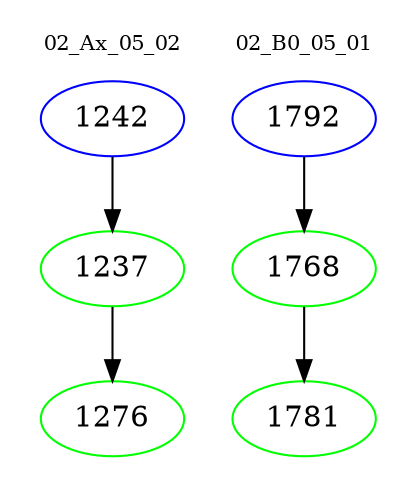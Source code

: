 digraph{
subgraph cluster_0 {
color = white
label = "02_Ax_05_02";
fontsize=10;
T0_1242 [label="1242", color="blue"]
T0_1242 -> T0_1237 [color="black"]
T0_1237 [label="1237", color="green"]
T0_1237 -> T0_1276 [color="black"]
T0_1276 [label="1276", color="green"]
}
subgraph cluster_1 {
color = white
label = "02_B0_05_01";
fontsize=10;
T1_1792 [label="1792", color="blue"]
T1_1792 -> T1_1768 [color="black"]
T1_1768 [label="1768", color="green"]
T1_1768 -> T1_1781 [color="black"]
T1_1781 [label="1781", color="green"]
}
}
